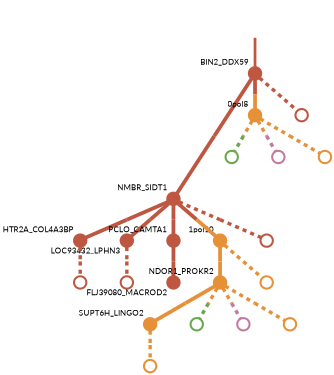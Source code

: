strict digraph  {
graph[splines=false]; nodesep=0.7; rankdir=TB; ranksep=0.6; forcelabels=true; dpi=600; size=2.5;
0 [color="#be5742ff", fillcolor="#be5742ff", fixedsize=true, fontname=Lato, fontsize="12pt", height="0.25", label="", penwidth=3, shape=circle, style=filled, xlabel=BIN2_DDX59];
1 [color="#be5742ff", fillcolor="#be5742ff", fixedsize=true, fontname=Lato, fontsize="12pt", height="0.25", label="", penwidth=3, shape=circle, style=filled, xlabel=NMBR_SIDT1];
8 [color="#e69138ff", fillcolor="#e69138ff", fixedsize=true, fontname=Lato, fontsize="12pt", height="0.25", label="", penwidth=3, shape=circle, style=filled, xlabel="0pol8"];
18 [color="#be5742ff", fillcolor="#be5742ff", fixedsize=true, fontname=Lato, fontsize="12pt", height="0.25", label="", penwidth=3, shape=circle, style=solid, xlabel=""];
4 [color="#be5742ff", fillcolor="#be5742ff", fixedsize=true, fontname=Lato, fontsize="12pt", height="0.25", label="", penwidth=3, shape=circle, style=filled, xlabel=HTR2A_COL4A3BP];
5 [color="#be5742ff", fillcolor="#be5742ff", fixedsize=true, fontname=Lato, fontsize="12pt", height="0.25", label="", penwidth=3, shape=circle, style=filled, xlabel=LOC93432_LPHN3];
6 [color="#be5742ff", fillcolor="#be5742ff", fixedsize=true, fontname=Lato, fontsize="12pt", height="0.25", label="", penwidth=3, shape=circle, style=filled, xlabel=PCLO_CAMTA1];
9 [color="#e69138ff", fillcolor="#e69138ff", fixedsize=true, fontname=Lato, fontsize="12pt", height="0.25", label="", penwidth=3, shape=circle, style=filled, xlabel="1pol10"];
19 [color="#be5742ff", fillcolor="#be5742ff", fixedsize=true, fontname=Lato, fontsize="12pt", height="0.25", label="", penwidth=3, shape=circle, style=solid, xlabel=""];
3 [color="#e69138ff", fillcolor="#e69138ff", fixedsize=true, fontname=Lato, fontsize="12pt", height="0.25", label="", penwidth=3, shape=circle, style=filled, xlabel=NDOR1_PROKR2];
7 [color="#e69138ff", fillcolor="#e69138ff", fixedsize=true, fontname=Lato, fontsize="12pt", height="0.25", label="", penwidth=3, shape=circle, style=filled, xlabel=SUPT6H_LINGO2];
11 [color="#6aa84fff", fillcolor="#6aa84fff", fixedsize=true, fontname=Lato, fontsize="12pt", height="0.25", label="", penwidth=3, shape=circle, style=solid, xlabel=""];
13 [color="#c27ba0ff", fillcolor="#c27ba0ff", fixedsize=true, fontname=Lato, fontsize="12pt", height="0.25", label="", penwidth=3, shape=circle, style=solid, xlabel=""];
16 [color="#e69138ff", fillcolor="#e69138ff", fixedsize=true, fontname=Lato, fontsize="12pt", height="0.25", label="", penwidth=3, shape=circle, style=solid, xlabel=""];
20 [color="#be5742ff", fillcolor="#be5742ff", fixedsize=true, fontname=Lato, fontsize="12pt", height="0.25", label="", penwidth=3, shape=circle, style=solid, xlabel=""];
21 [color="#be5742ff", fillcolor="#be5742ff", fixedsize=true, fontname=Lato, fontsize="12pt", height="0.25", label="", penwidth=3, shape=circle, style=solid, xlabel=""];
2 [color="#be5742ff", fillcolor="#be5742ff", fixedsize=true, fontname=Lato, fontsize="12pt", height="0.25", label="", penwidth=3, shape=circle, style=filled, xlabel=FLJ39080_MACROD2];
17 [color="#e69138ff", fillcolor="#e69138ff", fixedsize=true, fontname=Lato, fontsize="12pt", height="0.25", label="", penwidth=3, shape=circle, style=solid, xlabel=""];
10 [color="#6aa84fff", fillcolor="#6aa84fff", fixedsize=true, fontname=Lato, fontsize="12pt", height="0.25", label="", penwidth=3, shape=circle, style=solid, xlabel=""];
12 [color="#c27ba0ff", fillcolor="#c27ba0ff", fixedsize=true, fontname=Lato, fontsize="12pt", height="0.25", label="", penwidth=3, shape=circle, style=solid, xlabel=""];
14 [color="#e69138ff", fillcolor="#e69138ff", fixedsize=true, fontname=Lato, fontsize="12pt", height="0.25", label="", penwidth=3, shape=circle, style=solid, xlabel=""];
15 [color="#e69138ff", fillcolor="#e69138ff", fixedsize=true, fontname=Lato, fontsize="12pt", height="0.25", label="", penwidth=3, shape=circle, style=solid, xlabel=""];
normal [label="", penwidth=3, style=invis, xlabel=BIN2_DDX59];
0 -> 1  [arrowsize=0, color="#be5742ff;0.5:#be5742ff", minlen="3.0", penwidth="5.5", style=solid];
0 -> 8  [arrowsize=0, color="#be5742ff;0.5:#e69138ff", minlen="1.0128204822540283", penwidth="5.5", style=solid];
0 -> 18  [arrowsize=0, color="#be5742ff;0.5:#be5742ff", minlen="1.0128204822540283", penwidth=5, style=dashed];
1 -> 4  [arrowsize=0, color="#be5742ff;0.5:#be5742ff", minlen="1.0410256385803223", penwidth="5.5", style=solid];
1 -> 5  [arrowsize=0, color="#be5742ff;0.5:#be5742ff", minlen="1.0358974933624268", penwidth="5.5", style=solid];
1 -> 6  [arrowsize=0, color="#be5742ff;0.5:#be5742ff", minlen="1.0256410837173462", penwidth="5.5", style=solid];
1 -> 9  [arrowsize=0, color="#be5742ff;0.5:#e69138ff", minlen="1.0128204822540283", penwidth="5.5", style=solid];
1 -> 19  [arrowsize=0, color="#be5742ff;0.5:#be5742ff", minlen="1.0128204822540283", penwidth=5, style=dashed];
8 -> 10  [arrowsize=0, color="#e69138ff;0.5:#6aa84fff", minlen="1.0128204822540283", penwidth=5, style=dashed];
8 -> 12  [arrowsize=0, color="#e69138ff;0.5:#c27ba0ff", minlen="1.0128204822540283", penwidth=5, style=dashed];
8 -> 14  [arrowsize=0, color="#e69138ff;0.5:#e69138ff", minlen="1.0128204822540283", penwidth=5, style=dashed];
4 -> 20  [arrowsize=0, color="#be5742ff;0.5:#be5742ff", minlen="1.0128204822540283", penwidth=5, style=dashed];
5 -> 21  [arrowsize=0, color="#be5742ff;0.5:#be5742ff", minlen="1.0128204822540283", penwidth=5, style=dashed];
6 -> 2  [arrowsize=0, color="#be5742ff;0.5:#be5742ff", minlen="1.08717942237854", penwidth="5.5", style=solid];
9 -> 3  [arrowsize=0, color="#e69138ff;0.5:#e69138ff", minlen="1.0461537837982178", penwidth="5.5", style=solid];
9 -> 15  [arrowsize=0, color="#e69138ff;0.5:#e69138ff", minlen="1.0128204822540283", penwidth=5, style=dashed];
3 -> 7  [arrowsize=0, color="#e69138ff;0.5:#e69138ff", minlen="1.0256410837173462", penwidth="5.5", style=solid];
3 -> 11  [arrowsize=0, color="#e69138ff;0.5:#6aa84fff", minlen="1.0128204822540283", penwidth=5, style=dashed];
3 -> 13  [arrowsize=0, color="#e69138ff;0.5:#c27ba0ff", minlen="1.0128204822540283", penwidth=5, style=dashed];
3 -> 16  [arrowsize=0, color="#e69138ff;0.5:#e69138ff", minlen="1.0128204822540283", penwidth=5, style=dashed];
7 -> 17  [arrowsize=0, color="#e69138ff;0.5:#e69138ff", minlen="1.0128204822540283", penwidth=5, style=dashed];
normal -> 0  [arrowsize=0, color="#be5742ff", label="", penwidth=4, style=solid];
}
